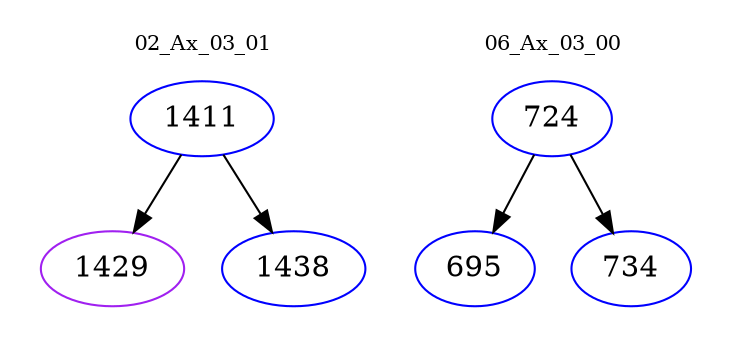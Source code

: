 digraph{
subgraph cluster_0 {
color = white
label = "02_Ax_03_01";
fontsize=10;
T0_1411 [label="1411", color="blue"]
T0_1411 -> T0_1429 [color="black"]
T0_1429 [label="1429", color="purple"]
T0_1411 -> T0_1438 [color="black"]
T0_1438 [label="1438", color="blue"]
}
subgraph cluster_1 {
color = white
label = "06_Ax_03_00";
fontsize=10;
T1_724 [label="724", color="blue"]
T1_724 -> T1_695 [color="black"]
T1_695 [label="695", color="blue"]
T1_724 -> T1_734 [color="black"]
T1_734 [label="734", color="blue"]
}
}
